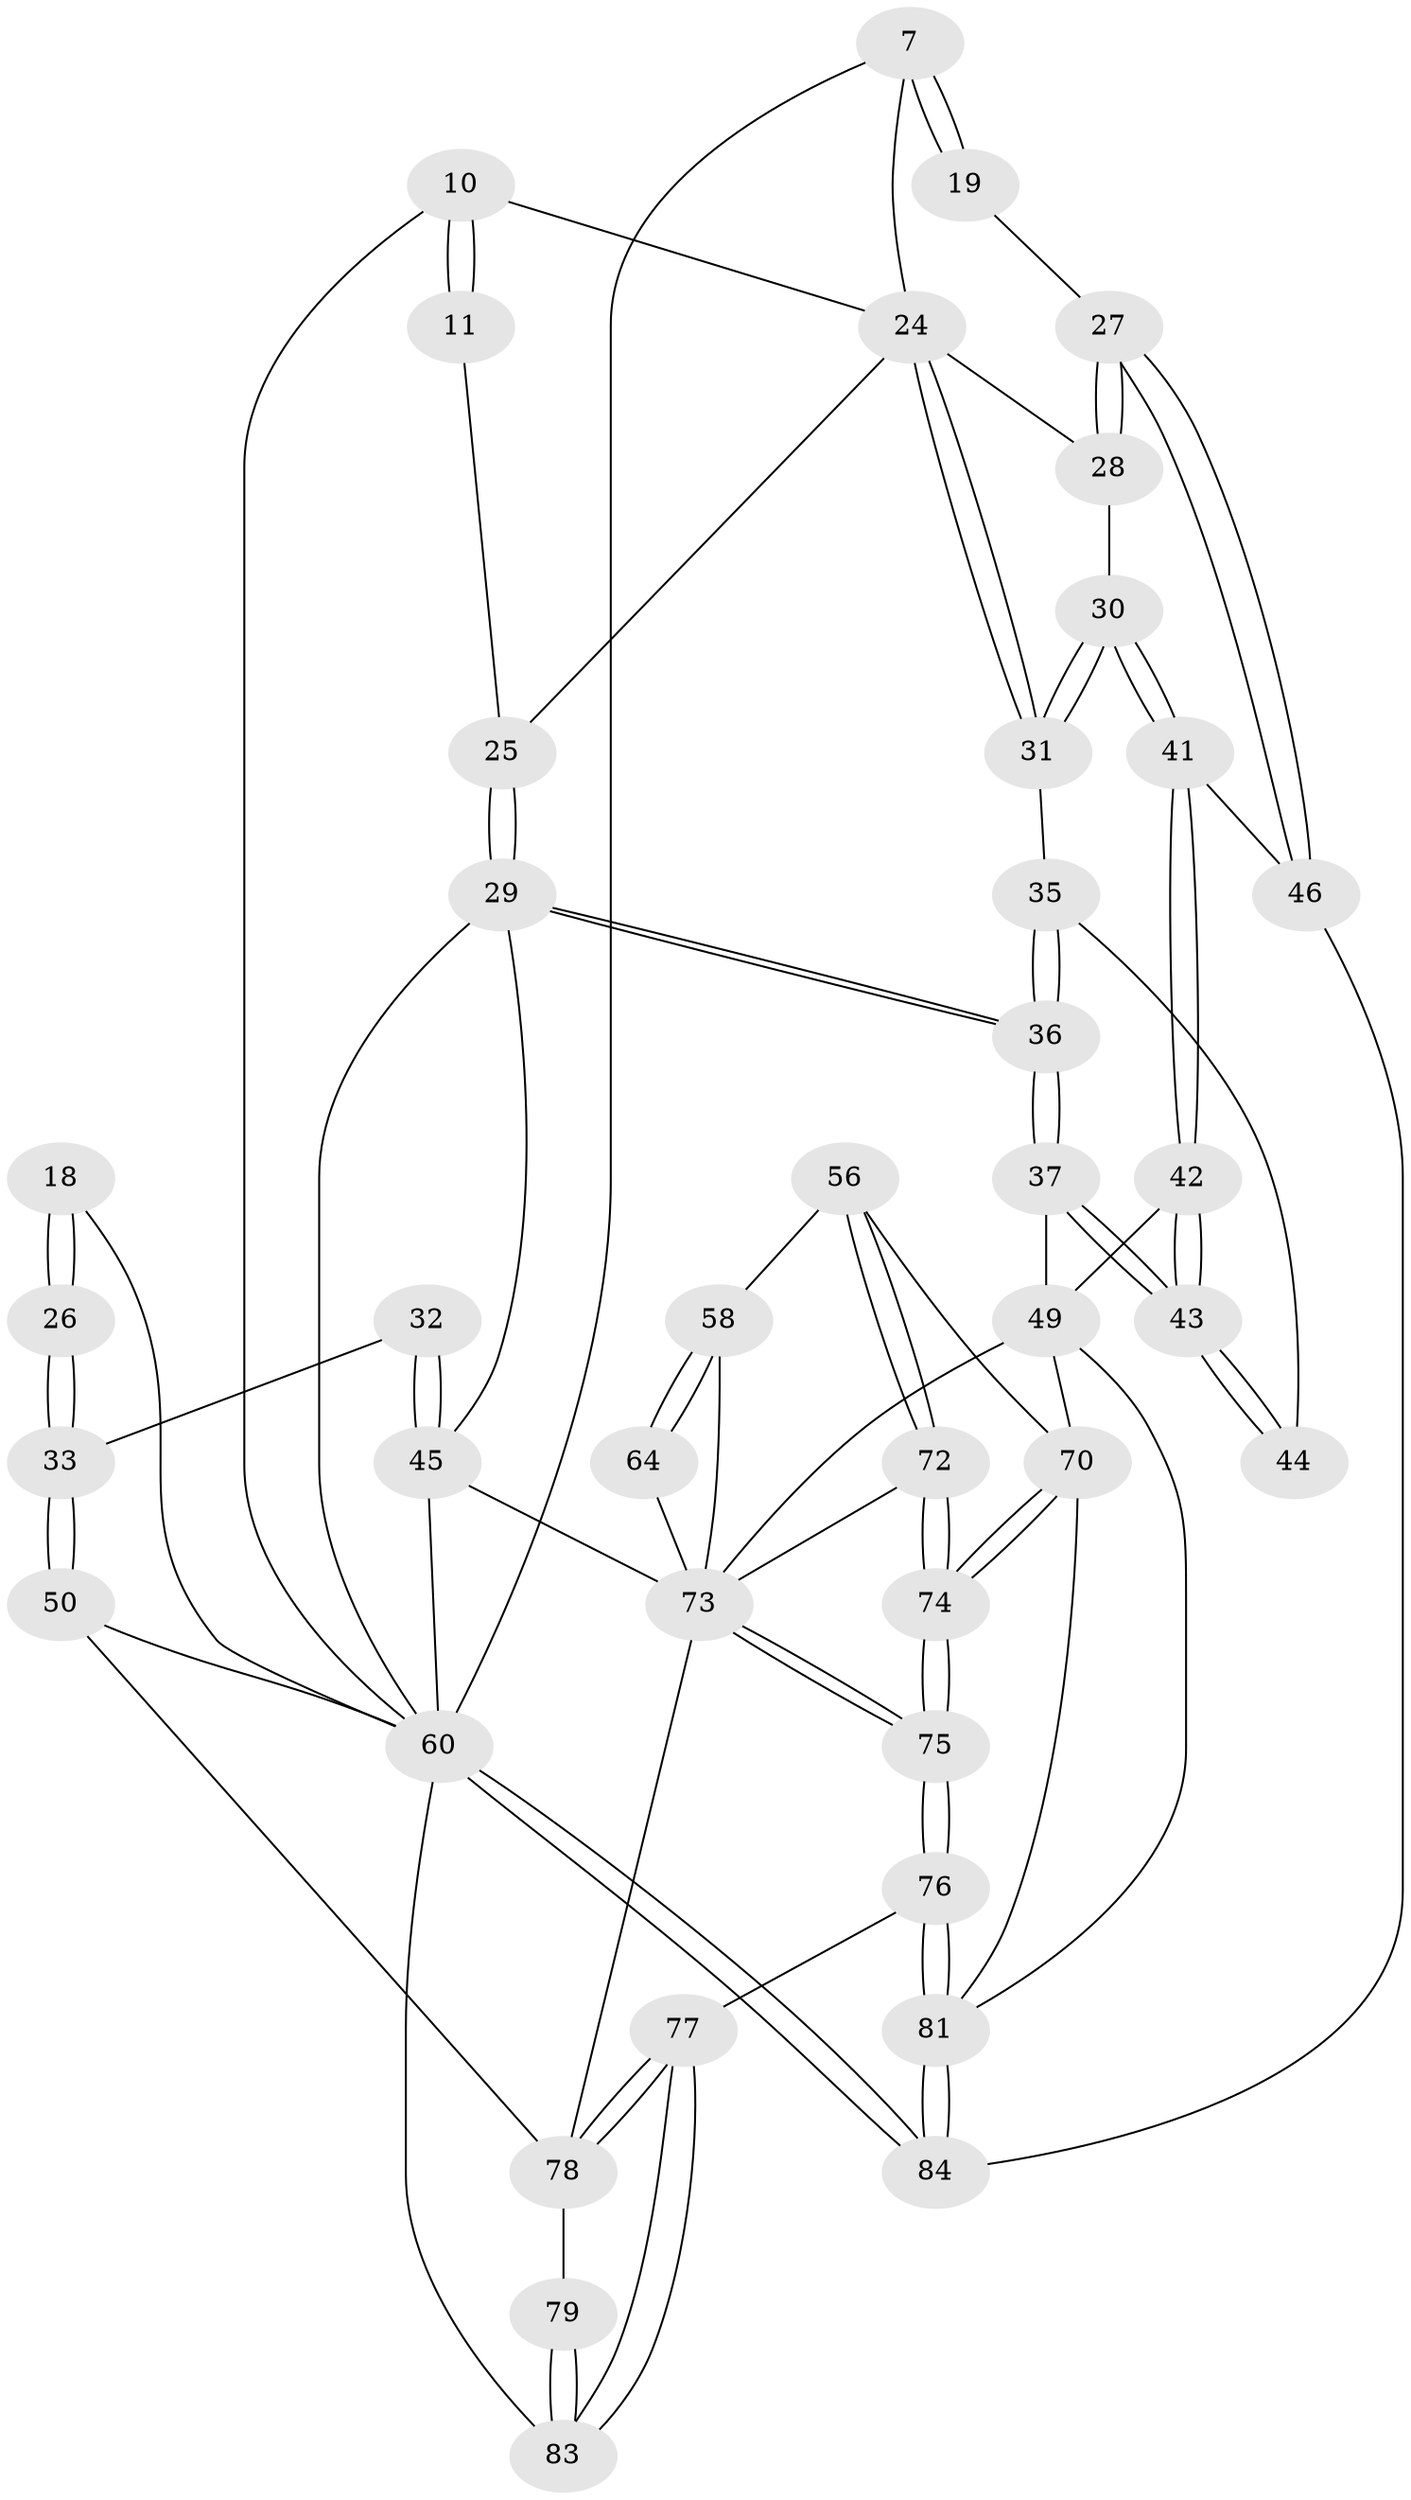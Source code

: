 // original degree distribution, {3: 0.03571428571428571, 6: 0.2261904761904762, 4: 0.2261904761904762, 5: 0.5119047619047619}
// Generated by graph-tools (version 1.1) at 2025/01/03/09/25 05:01:11]
// undirected, 42 vertices, 100 edges
graph export_dot {
graph [start="1"]
  node [color=gray90,style=filled];
  7 [pos="+0.8569241729534497+0.04860905993839045",super="+1+2"];
  10 [pos="+0.7012323353663282+0.05323986607496795",super="+9"];
  11 [pos="+0.6923205017612396+0.14854328811265347"];
  18 [pos="+0.2422507931060809+0.15362394988287853",super="+16"];
  19 [pos="+1+0.1298823962813955"];
  24 [pos="+0.7998996474183049+0.24077077304992314",super="+23"];
  25 [pos="+0.6555558563529527+0.23157669038939752",super="+12"];
  26 [pos="+0+0.12288470583993888"];
  27 [pos="+1+0.2939571121594087"];
  28 [pos="+0.9135844132337387+0.18160765599913448"];
  29 [pos="+0.6166967570129678+0.2811885908728798",super="+20+13"];
  30 [pos="+0.8565006889433316+0.3725473810364599"];
  31 [pos="+0.8118291899501398+0.32888613965669933"];
  32 [pos="+0.1227634133933546+0.3483731454332129"];
  33 [pos="+0+0.23999110319524528"];
  35 [pos="+0.6697464171725599+0.33795976497187025",super="+34"];
  36 [pos="+0.6222979035677231+0.33387697525721777"];
  37 [pos="+0.6090590108100573+0.3710000135308266"];
  41 [pos="+0.8968040437507541+0.4229734674109913"];
  42 [pos="+0.7822311829673837+0.5662688101378244"];
  43 [pos="+0.7661369484121909+0.5447299759740056"];
  44 [pos="+0.7444174443278657+0.4086686165864352"];
  45 [pos="+0.22628592643166545+0.49233887428168394",super="+40+21+22"];
  46 [pos="+1+0.35631936840023815"];
  49 [pos="+0.596769790446277+0.6270352540116623",super="+48+38+47"];
  50 [pos="+0+0.6641549104832948"];
  56 [pos="+0.5089514454371614+0.6363034043281168"];
  58 [pos="+0.43335045868485533+0.5864424475799555",super="+57"];
  60 [pos="+1+1",super="+51+17"];
  64 [pos="+0.37060078210432784+0.7915670181087211"];
  70 [pos="+0.6446832286083597+0.8492775335587787",super="+55"];
  72 [pos="+0.5034362593294006+0.7055219160384673"];
  73 [pos="+0.40703409681666475+0.8534732570049068",super="+65+66+52+39+54"];
  74 [pos="+0.5974056332467965+0.8939950051416649"];
  75 [pos="+0.5082682839332899+1"];
  76 [pos="+0.5071413626623205+1"];
  77 [pos="+0.4644580121442553+1"];
  78 [pos="+0.29126188346590726+0.8995183465085261",super="+68+59"];
  79 [pos="+0.15975138148528506+0.9073114719888252"];
  81 [pos="+0.7082730872700079+1",super="+80"];
  83 [pos="+0.0889870075936567+1"];
  84 [pos="+0.7688927145542304+1",super="+82"];
  7 -- 19 [weight=2];
  7 -- 19;
  7 -- 60 [weight=2];
  7 -- 24;
  10 -- 11 [weight=2];
  10 -- 11;
  10 -- 60;
  10 -- 24;
  11 -- 25;
  18 -- 26 [weight=2];
  18 -- 26;
  18 -- 60 [weight=2];
  19 -- 27;
  24 -- 25;
  24 -- 31;
  24 -- 31;
  24 -- 28;
  25 -- 29 [weight=2];
  25 -- 29;
  26 -- 33;
  26 -- 33;
  27 -- 28;
  27 -- 28;
  27 -- 46;
  27 -- 46;
  28 -- 30;
  29 -- 36;
  29 -- 36;
  29 -- 45;
  29 -- 60;
  30 -- 31;
  30 -- 31;
  30 -- 41;
  30 -- 41;
  31 -- 35;
  32 -- 33;
  32 -- 45 [weight=2];
  32 -- 45;
  33 -- 50;
  33 -- 50;
  35 -- 36;
  35 -- 36;
  35 -- 44 [weight=2];
  36 -- 37;
  36 -- 37;
  37 -- 43;
  37 -- 43;
  37 -- 49;
  41 -- 42;
  41 -- 42;
  41 -- 46;
  42 -- 43;
  42 -- 43;
  42 -- 49;
  43 -- 44;
  43 -- 44;
  45 -- 60;
  45 -- 73 [weight=2];
  46 -- 84;
  49 -- 81 [weight=2];
  49 -- 73;
  49 -- 70;
  50 -- 60;
  50 -- 78;
  56 -- 72;
  56 -- 72;
  56 -- 58;
  56 -- 70;
  58 -- 64 [weight=2];
  58 -- 64;
  58 -- 73;
  60 -- 84 [weight=2];
  60 -- 84;
  60 -- 83;
  64 -- 73;
  70 -- 74;
  70 -- 74;
  70 -- 81;
  72 -- 73;
  72 -- 74;
  72 -- 74;
  73 -- 75;
  73 -- 75;
  73 -- 78 [weight=2];
  74 -- 75;
  74 -- 75;
  75 -- 76;
  75 -- 76;
  76 -- 77;
  76 -- 81;
  76 -- 81;
  77 -- 78;
  77 -- 78;
  77 -- 83;
  77 -- 83;
  78 -- 79 [weight=2];
  79 -- 83;
  79 -- 83;
  81 -- 84 [weight=3];
  81 -- 84;
}
